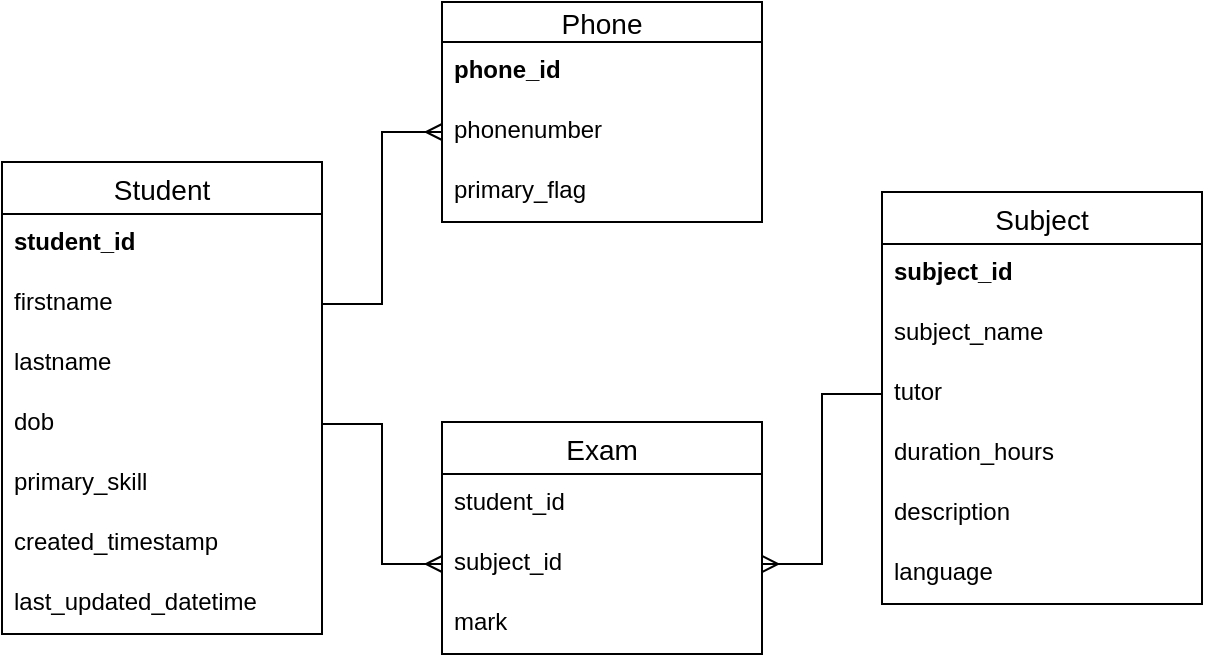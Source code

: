 <mxfile version="20.8.20" type="device"><diagram name="Page-1" id="FbMJNVHoiO1M119dNVVD"><mxGraphModel dx="993" dy="548" grid="1" gridSize="10" guides="1" tooltips="1" connect="1" arrows="1" fold="1" page="1" pageScale="1" pageWidth="850" pageHeight="1100" math="0" shadow="0"><root><mxCell id="0"/><mxCell id="1" parent="0"/><mxCell id="IPVXydDvkDhHKzJta9ZL-3" value="Student" style="swimlane;fontStyle=0;childLayout=stackLayout;horizontal=1;startSize=26;horizontalStack=0;resizeParent=1;resizeParentMax=0;resizeLast=0;collapsible=1;marginBottom=0;align=center;fontSize=14;" parent="1" vertex="1"><mxGeometry x="60" y="150" width="160" height="236" as="geometry"/></mxCell><mxCell id="IPVXydDvkDhHKzJta9ZL-17" value="student_id" style="text;strokeColor=none;fillColor=none;spacingLeft=4;spacingRight=4;overflow=hidden;rotatable=0;points=[[0,0.5],[1,0.5]];portConstraint=eastwest;fontSize=12;fontStyle=1" parent="IPVXydDvkDhHKzJta9ZL-3" vertex="1"><mxGeometry y="26" width="160" height="30" as="geometry"/></mxCell><mxCell id="IPVXydDvkDhHKzJta9ZL-4" value="firstname" style="text;strokeColor=none;fillColor=none;spacingLeft=4;spacingRight=4;overflow=hidden;rotatable=0;points=[[0,0.5],[1,0.5]];portConstraint=eastwest;fontSize=12;" parent="IPVXydDvkDhHKzJta9ZL-3" vertex="1"><mxGeometry y="56" width="160" height="30" as="geometry"/></mxCell><mxCell id="IPVXydDvkDhHKzJta9ZL-5" value="lastname" style="text;strokeColor=none;fillColor=none;spacingLeft=4;spacingRight=4;overflow=hidden;rotatable=0;points=[[0,0.5],[1,0.5]];portConstraint=eastwest;fontSize=12;" parent="IPVXydDvkDhHKzJta9ZL-3" vertex="1"><mxGeometry y="86" width="160" height="30" as="geometry"/></mxCell><mxCell id="IPVXydDvkDhHKzJta9ZL-6" value="dob" style="text;strokeColor=none;fillColor=none;spacingLeft=4;spacingRight=4;overflow=hidden;rotatable=0;points=[[0,0.5],[1,0.5]];portConstraint=eastwest;fontSize=12;" parent="IPVXydDvkDhHKzJta9ZL-3" vertex="1"><mxGeometry y="116" width="160" height="30" as="geometry"/></mxCell><mxCell id="IPVXydDvkDhHKzJta9ZL-8" value="primary_skill&#10;" style="text;strokeColor=none;fillColor=none;spacingLeft=4;spacingRight=4;overflow=hidden;rotatable=0;points=[[0,0.5],[1,0.5]];portConstraint=eastwest;fontSize=12;" parent="IPVXydDvkDhHKzJta9ZL-3" vertex="1"><mxGeometry y="146" width="160" height="30" as="geometry"/></mxCell><mxCell id="IPVXydDvkDhHKzJta9ZL-9" value="created_timestamp" style="text;strokeColor=none;fillColor=none;spacingLeft=4;spacingRight=4;overflow=hidden;rotatable=0;points=[[0,0.5],[1,0.5]];portConstraint=eastwest;fontSize=12;" parent="IPVXydDvkDhHKzJta9ZL-3" vertex="1"><mxGeometry y="176" width="160" height="30" as="geometry"/></mxCell><mxCell id="IPVXydDvkDhHKzJta9ZL-10" value="last_updated_datetime" style="text;strokeColor=none;fillColor=none;spacingLeft=4;spacingRight=4;overflow=hidden;rotatable=0;points=[[0,0.5],[1,0.5]];portConstraint=eastwest;fontSize=12;" parent="IPVXydDvkDhHKzJta9ZL-3" vertex="1"><mxGeometry y="206" width="160" height="30" as="geometry"/></mxCell><mxCell id="IPVXydDvkDhHKzJta9ZL-11" value="Subject" style="swimlane;fontStyle=0;childLayout=stackLayout;horizontal=1;startSize=26;horizontalStack=0;resizeParent=1;resizeParentMax=0;resizeLast=0;collapsible=1;marginBottom=0;align=center;fontSize=14;" parent="1" vertex="1"><mxGeometry x="500" y="165" width="160" height="206" as="geometry"/></mxCell><mxCell id="IPVXydDvkDhHKzJta9ZL-12" value="subject_id" style="text;strokeColor=none;fillColor=none;spacingLeft=4;spacingRight=4;overflow=hidden;rotatable=0;points=[[0,0.5],[1,0.5]];portConstraint=eastwest;fontSize=12;fontStyle=1" parent="IPVXydDvkDhHKzJta9ZL-11" vertex="1"><mxGeometry y="26" width="160" height="30" as="geometry"/></mxCell><mxCell id="IPVXydDvkDhHKzJta9ZL-18" value="subject_name" style="text;strokeColor=none;fillColor=none;spacingLeft=4;spacingRight=4;overflow=hidden;rotatable=0;points=[[0,0.5],[1,0.5]];portConstraint=eastwest;fontSize=12;" parent="IPVXydDvkDhHKzJta9ZL-11" vertex="1"><mxGeometry y="56" width="160" height="30" as="geometry"/></mxCell><mxCell id="IPVXydDvkDhHKzJta9ZL-13" value="tutor" style="text;strokeColor=none;fillColor=none;spacingLeft=4;spacingRight=4;overflow=hidden;rotatable=0;points=[[0,0.5],[1,0.5]];portConstraint=eastwest;fontSize=12;" parent="IPVXydDvkDhHKzJta9ZL-11" vertex="1"><mxGeometry y="86" width="160" height="30" as="geometry"/></mxCell><mxCell id="IPVXydDvkDhHKzJta9ZL-14" value="duration_hours&#10;" style="text;strokeColor=none;fillColor=none;spacingLeft=4;spacingRight=4;overflow=hidden;rotatable=0;points=[[0,0.5],[1,0.5]];portConstraint=eastwest;fontSize=12;" parent="IPVXydDvkDhHKzJta9ZL-11" vertex="1"><mxGeometry y="116" width="160" height="30" as="geometry"/></mxCell><mxCell id="IPVXydDvkDhHKzJta9ZL-15" value="description" style="text;strokeColor=none;fillColor=none;spacingLeft=4;spacingRight=4;overflow=hidden;rotatable=0;points=[[0,0.5],[1,0.5]];portConstraint=eastwest;fontSize=12;" parent="IPVXydDvkDhHKzJta9ZL-11" vertex="1"><mxGeometry y="146" width="160" height="30" as="geometry"/></mxCell><mxCell id="IPVXydDvkDhHKzJta9ZL-16" value="language" style="text;strokeColor=none;fillColor=none;spacingLeft=4;spacingRight=4;overflow=hidden;rotatable=0;points=[[0,0.5],[1,0.5]];portConstraint=eastwest;fontSize=12;" parent="IPVXydDvkDhHKzJta9ZL-11" vertex="1"><mxGeometry y="176" width="160" height="30" as="geometry"/></mxCell><mxCell id="IPVXydDvkDhHKzJta9ZL-19" value="Phone" style="swimlane;fontStyle=0;childLayout=stackLayout;horizontal=1;startSize=20;horizontalStack=0;resizeParent=1;resizeParentMax=0;resizeLast=0;collapsible=1;marginBottom=0;align=center;fontSize=14;" parent="1" vertex="1"><mxGeometry x="280" y="70" width="160" height="110" as="geometry"/></mxCell><mxCell id="IPVXydDvkDhHKzJta9ZL-20" value="phone_id" style="text;strokeColor=none;fillColor=none;spacingLeft=4;spacingRight=4;overflow=hidden;rotatable=0;points=[[0,0.5],[1,0.5]];portConstraint=eastwest;fontSize=12;fontStyle=1" parent="IPVXydDvkDhHKzJta9ZL-19" vertex="1"><mxGeometry y="20" width="160" height="30" as="geometry"/></mxCell><mxCell id="IPVXydDvkDhHKzJta9ZL-21" value="phonenumber" style="text;strokeColor=none;fillColor=none;spacingLeft=4;spacingRight=4;overflow=hidden;rotatable=0;points=[[0,0.5],[1,0.5]];portConstraint=eastwest;fontSize=12;" parent="IPVXydDvkDhHKzJta9ZL-19" vertex="1"><mxGeometry y="50" width="160" height="30" as="geometry"/></mxCell><mxCell id="IPVXydDvkDhHKzJta9ZL-40" value="primary_flag" style="text;strokeColor=none;fillColor=none;spacingLeft=4;spacingRight=4;overflow=hidden;rotatable=0;points=[[0,0.5],[1,0.5]];portConstraint=eastwest;fontSize=12;" parent="IPVXydDvkDhHKzJta9ZL-19" vertex="1"><mxGeometry y="80" width="160" height="30" as="geometry"/></mxCell><mxCell id="IPVXydDvkDhHKzJta9ZL-28" value="Exam" style="swimlane;fontStyle=0;childLayout=stackLayout;horizontal=1;startSize=26;horizontalStack=0;resizeParent=1;resizeParentMax=0;resizeLast=0;collapsible=1;marginBottom=0;align=center;fontSize=14;" parent="1" vertex="1"><mxGeometry x="280" y="280" width="160" height="116" as="geometry"/></mxCell><mxCell id="IPVXydDvkDhHKzJta9ZL-29" value="student_id" style="text;strokeColor=none;fillColor=none;spacingLeft=4;spacingRight=4;overflow=hidden;rotatable=0;points=[[0,0.5],[1,0.5]];portConstraint=eastwest;fontSize=12;" parent="IPVXydDvkDhHKzJta9ZL-28" vertex="1"><mxGeometry y="26" width="160" height="30" as="geometry"/></mxCell><mxCell id="IPVXydDvkDhHKzJta9ZL-30" value="subject_id" style="text;strokeColor=none;fillColor=none;spacingLeft=4;spacingRight=4;overflow=hidden;rotatable=0;points=[[0,0.5],[1,0.5]];portConstraint=eastwest;fontSize=12;" parent="IPVXydDvkDhHKzJta9ZL-28" vertex="1"><mxGeometry y="56" width="160" height="30" as="geometry"/></mxCell><mxCell id="IPVXydDvkDhHKzJta9ZL-31" value="mark" style="text;strokeColor=none;fillColor=none;spacingLeft=4;spacingRight=4;overflow=hidden;rotatable=0;points=[[0,0.5],[1,0.5]];portConstraint=eastwest;fontSize=12;" parent="IPVXydDvkDhHKzJta9ZL-28" vertex="1"><mxGeometry y="86" width="160" height="30" as="geometry"/></mxCell><mxCell id="WoJEuog3VqMotgEjYBks-1" value="" style="edgeStyle=entityRelationEdgeStyle;fontSize=12;html=1;endArrow=ERmany;rounded=0;exitX=1;exitY=0.5;exitDx=0;exitDy=0;entryX=0;entryY=0.5;entryDx=0;entryDy=0;" edge="1" parent="1" source="IPVXydDvkDhHKzJta9ZL-4" target="IPVXydDvkDhHKzJta9ZL-21"><mxGeometry width="100" height="100" relative="1" as="geometry"><mxPoint x="270" y="280" as="sourcePoint"/><mxPoint x="370" y="180" as="targetPoint"/></mxGeometry></mxCell><mxCell id="WoJEuog3VqMotgEjYBks-2" value="" style="edgeStyle=entityRelationEdgeStyle;fontSize=12;html=1;endArrow=ERmany;rounded=0;exitX=1;exitY=0.5;exitDx=0;exitDy=0;entryX=0;entryY=0.5;entryDx=0;entryDy=0;" edge="1" parent="1" source="IPVXydDvkDhHKzJta9ZL-6" target="IPVXydDvkDhHKzJta9ZL-30"><mxGeometry width="100" height="100" relative="1" as="geometry"><mxPoint x="390" y="270" as="sourcePoint"/><mxPoint x="490" y="170" as="targetPoint"/></mxGeometry></mxCell><mxCell id="WoJEuog3VqMotgEjYBks-4" value="" style="edgeStyle=entityRelationEdgeStyle;fontSize=12;html=1;endArrow=ERmany;rounded=0;entryX=1;entryY=0.5;entryDx=0;entryDy=0;exitX=0;exitY=0.5;exitDx=0;exitDy=0;" edge="1" parent="1" source="IPVXydDvkDhHKzJta9ZL-13" target="IPVXydDvkDhHKzJta9ZL-30"><mxGeometry width="100" height="100" relative="1" as="geometry"><mxPoint x="290" y="290" as="sourcePoint"/><mxPoint x="390" y="190" as="targetPoint"/></mxGeometry></mxCell></root></mxGraphModel></diagram></mxfile>
